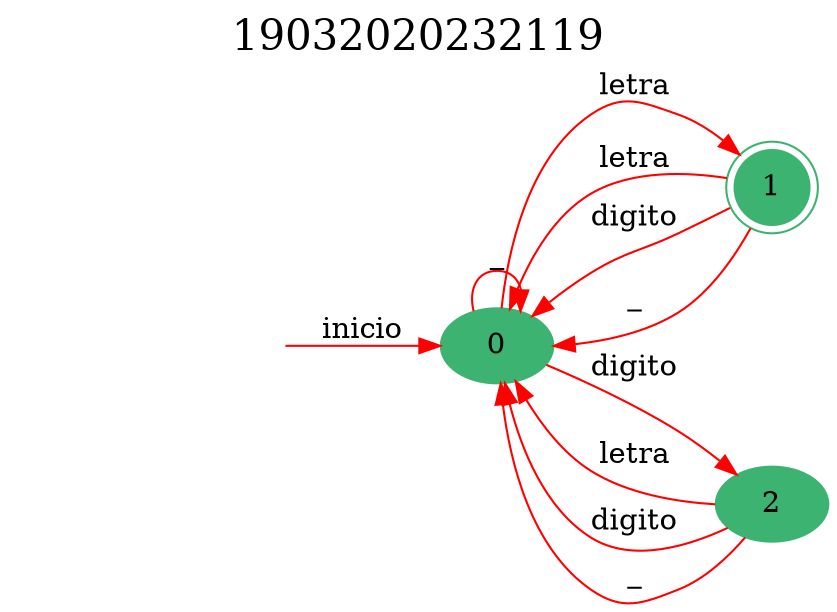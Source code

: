 digraph 19032020232119 {
	rankdir=LR;
	graph [label="19032020232119", labelloc=t, fontsize=20]; 
	node [style = filled,color = mediumseagreen]; 0 1 2;
	node [shape=circle];
	node [color=midnightblue,fontcolor=white];
	edge [color=red];
	secret_node [style=invis];
	secret_node -> 0 [label="inicio"];
	0 -> 1 [label="letra"];
	0 -> 2 [label="digito"];
	0 -> 0 [label="_"];
	1 -> 0 [label="letra"];
	1 -> 0 [label="digito"];
	1 -> 0 [label="_"];
	2 -> 0 [label="letra"];
	2 -> 0 [label="digito"];
	2 -> 0 [label="_"];
1[shape=doublecircle]}